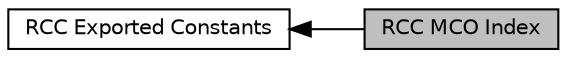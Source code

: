 digraph "RCC MCO Index"
{
  edge [fontname="Helvetica",fontsize="10",labelfontname="Helvetica",labelfontsize="10"];
  node [fontname="Helvetica",fontsize="10",shape=record];
  rankdir=LR;
  Node0 [label="RCC MCO Index",height=0.2,width=0.4,color="black", fillcolor="grey75", style="filled", fontcolor="black"];
  Node1 [label="RCC Exported Constants",height=0.2,width=0.4,color="black", fillcolor="white", style="filled",URL="$group___r_c_c___exported___constants.html"];
  Node1->Node0 [shape=plaintext, dir="back", style="solid"];
}
